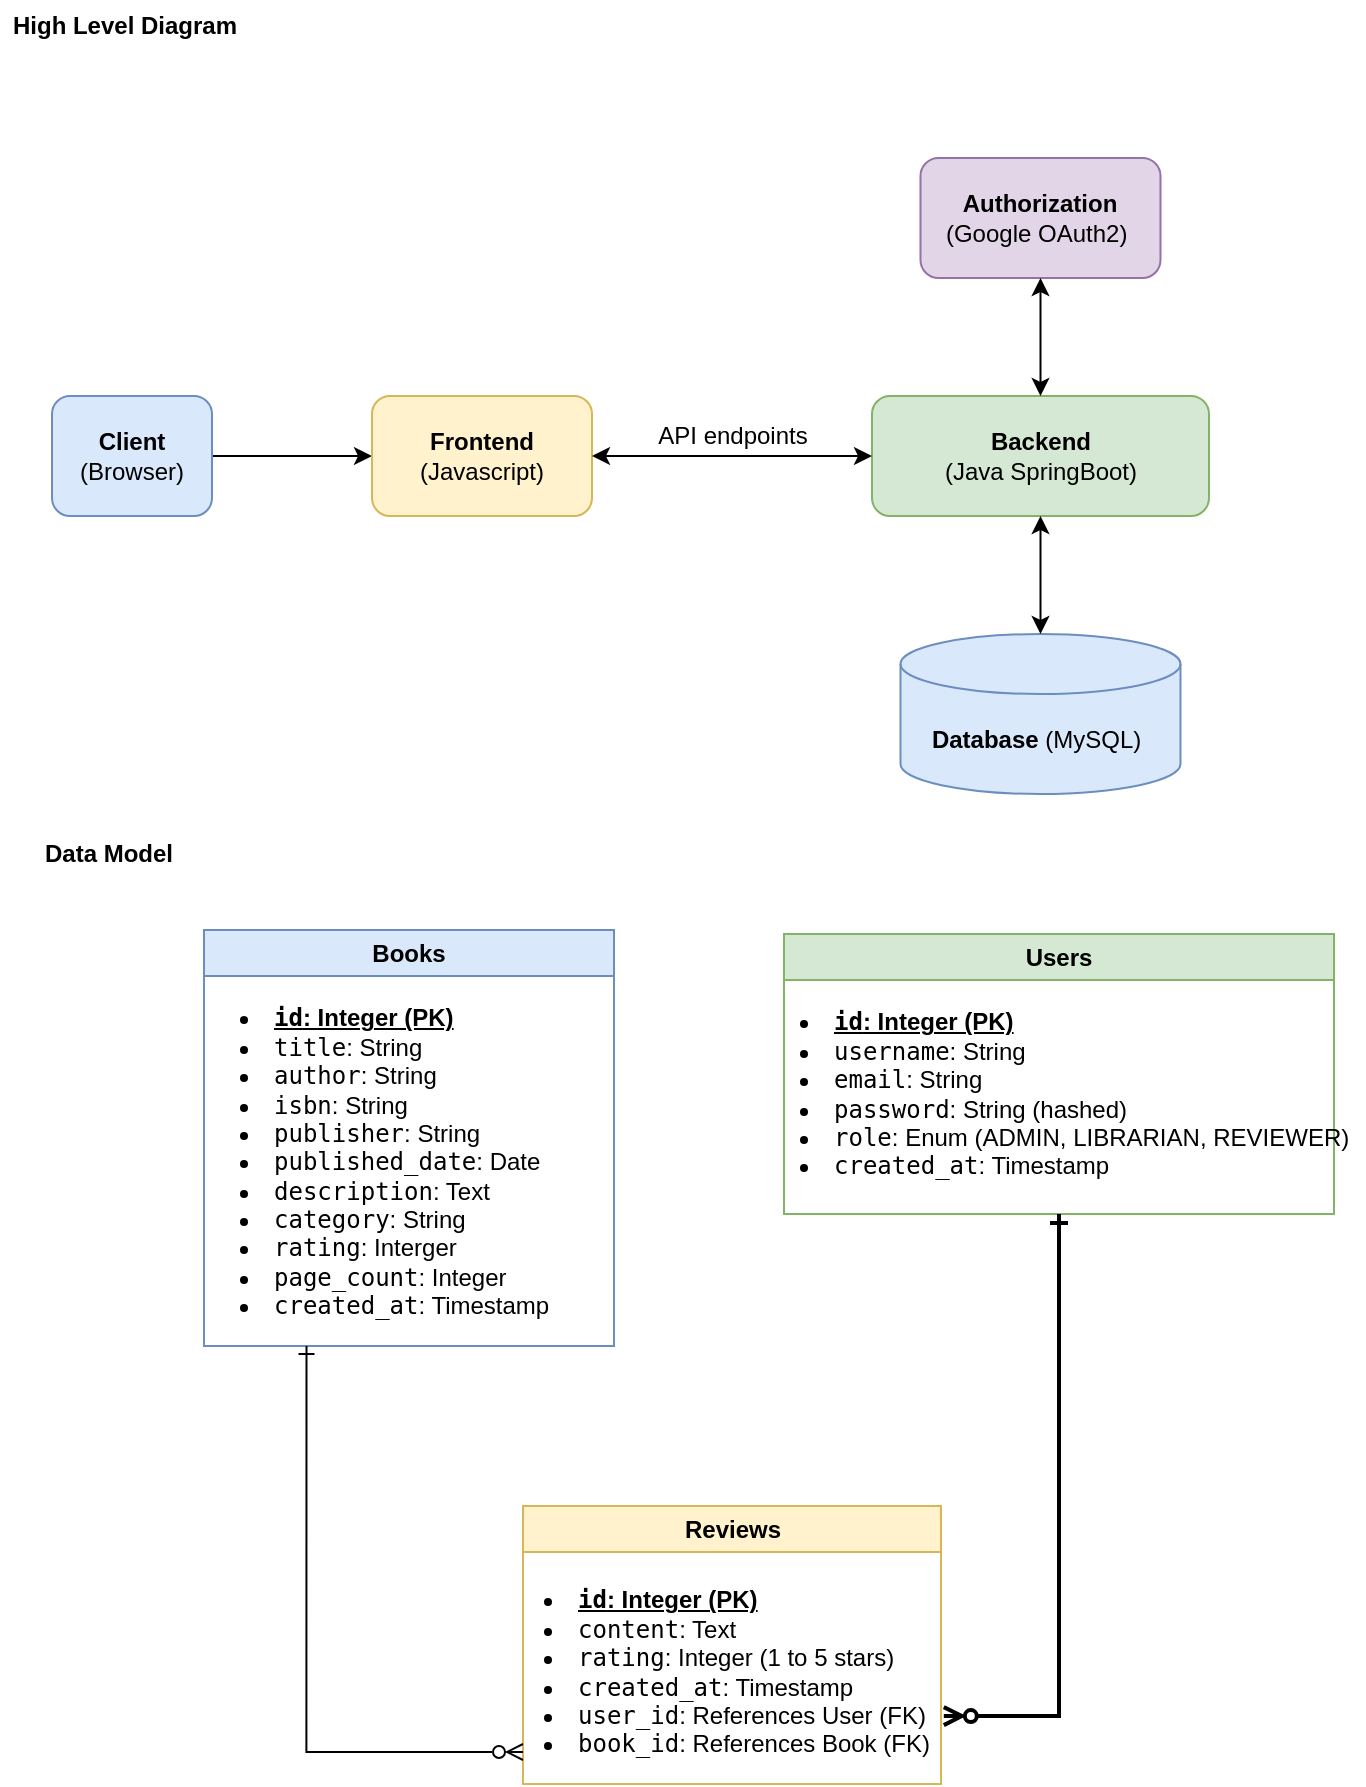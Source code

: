 <mxfile version="24.7.10">
  <diagram name="Trang-1" id="ISWLFxNix_QhMm1Ln9Wf">
    <mxGraphModel dx="1434" dy="738" grid="0" gridSize="10" guides="1" tooltips="1" connect="1" arrows="1" fold="1" page="1" pageScale="1" pageWidth="827" pageHeight="1169" math="0" shadow="0">
      <root>
        <mxCell id="0" />
        <mxCell id="1" parent="0" />
        <mxCell id="dvLhE6fg0ZCrLmOuBGpx-1" value="High Level Diagram" style="text;html=1;align=center;verticalAlign=middle;resizable=0;points=[];autosize=1;strokeColor=none;fillColor=none;fontStyle=1" parent="1" vertex="1">
          <mxGeometry x="64" y="102" width="123" height="26" as="geometry" />
        </mxCell>
        <mxCell id="rKEjl-j82sjy5_hP4zZS-8" value="" style="edgeStyle=orthogonalEdgeStyle;rounded=0;orthogonalLoop=1;jettySize=auto;html=1;" parent="1" source="rKEjl-j82sjy5_hP4zZS-1" target="rKEjl-j82sjy5_hP4zZS-7" edge="1">
          <mxGeometry relative="1" as="geometry" />
        </mxCell>
        <mxCell id="rKEjl-j82sjy5_hP4zZS-1" value="&lt;b&gt;Client &lt;/b&gt;(Browser)" style="rounded=1;whiteSpace=wrap;html=1;fillColor=#dae8fc;strokeColor=#6c8ebf;" parent="1" vertex="1">
          <mxGeometry x="90" y="300" width="80" height="60" as="geometry" />
        </mxCell>
        <mxCell id="rKEjl-j82sjy5_hP4zZS-7" value="&lt;b&gt;Frontend &lt;/b&gt;(Javascript)" style="whiteSpace=wrap;html=1;rounded=1;fillColor=#fff2cc;strokeColor=#d6b656;" parent="1" vertex="1">
          <mxGeometry x="250" y="300" width="110" height="60" as="geometry" />
        </mxCell>
        <mxCell id="rKEjl-j82sjy5_hP4zZS-13" value="&lt;b&gt;Backend&lt;br&gt;&lt;/b&gt;(Java SpringBoot)" style="whiteSpace=wrap;html=1;rounded=1;fillColor=#d5e8d4;strokeColor=#82b366;" parent="1" vertex="1">
          <mxGeometry x="500" y="300" width="168.5" height="60" as="geometry" />
        </mxCell>
        <mxCell id="rKEjl-j82sjy5_hP4zZS-15" value="&lt;div&gt;&lt;b&gt;&lt;span class=&quot;hljs-keyword&quot;&gt;Authorization&lt;/span&gt;&lt;br&gt;&lt;/b&gt;&lt;/div&gt;(Google OAuth2)&amp;nbsp;" style="whiteSpace=wrap;html=1;rounded=1;fillColor=#e1d5e7;strokeColor=#9673a6;" parent="1" vertex="1">
          <mxGeometry x="524.25" y="181" width="120" height="60" as="geometry" />
        </mxCell>
        <mxCell id="rKEjl-j82sjy5_hP4zZS-25" value="&lt;div&gt;&lt;br&gt;&lt;b&gt;Database&amp;nbsp;&lt;/b&gt;(MySQL)&amp;nbsp;&lt;div&gt;&lt;br&gt;&lt;/div&gt;&lt;/div&gt;" style="shape=cylinder3;whiteSpace=wrap;html=1;boundedLbl=1;backgroundOutline=1;size=15;fillColor=#dae8fc;strokeColor=#6c8ebf;" parent="1" vertex="1">
          <mxGeometry x="514.25" y="419" width="140" height="80" as="geometry" />
        </mxCell>
        <mxCell id="rKEjl-j82sjy5_hP4zZS-35" value="API endpoints" style="text;html=1;align=center;verticalAlign=middle;resizable=0;points=[];autosize=1;strokeColor=none;fillColor=none;" parent="1" vertex="1">
          <mxGeometry x="380" y="305" width="100" height="30" as="geometry" />
        </mxCell>
        <mxCell id="rKEjl-j82sjy5_hP4zZS-37" value="" style="endArrow=classic;startArrow=classic;html=1;rounded=0;entryX=0.5;entryY=1;entryDx=0;entryDy=0;exitX=0.5;exitY=0;exitDx=0;exitDy=0;" parent="1" source="rKEjl-j82sjy5_hP4zZS-13" target="rKEjl-j82sjy5_hP4zZS-15" edge="1">
          <mxGeometry width="50" height="50" relative="1" as="geometry">
            <mxPoint x="487.5" y="287.5" as="sourcePoint" />
            <mxPoint x="537.5" y="237.5" as="targetPoint" />
          </mxGeometry>
        </mxCell>
        <mxCell id="rKEjl-j82sjy5_hP4zZS-39" value="" style="endArrow=classic;startArrow=classic;html=1;rounded=0;exitX=1;exitY=0.5;exitDx=0;exitDy=0;" parent="1" source="rKEjl-j82sjy5_hP4zZS-7" target="rKEjl-j82sjy5_hP4zZS-13" edge="1">
          <mxGeometry width="50" height="50" relative="1" as="geometry">
            <mxPoint x="390" y="310" as="sourcePoint" />
            <mxPoint x="440" y="260" as="targetPoint" />
          </mxGeometry>
        </mxCell>
        <mxCell id="rKEjl-j82sjy5_hP4zZS-40" value="" style="endArrow=classic;startArrow=classic;html=1;rounded=0;exitX=0.5;exitY=0;exitDx=0;exitDy=0;exitPerimeter=0;entryX=0.5;entryY=1;entryDx=0;entryDy=0;" parent="1" source="rKEjl-j82sjy5_hP4zZS-25" target="rKEjl-j82sjy5_hP4zZS-13" edge="1">
          <mxGeometry width="50" height="50" relative="1" as="geometry">
            <mxPoint x="537.5" y="410" as="sourcePoint" />
            <mxPoint x="587.5" y="360" as="targetPoint" />
          </mxGeometry>
        </mxCell>
        <mxCell id="rKEjl-j82sjy5_hP4zZS-41" value="Data Model" style="text;html=1;align=center;verticalAlign=middle;resizable=0;points=[];autosize=1;strokeColor=none;fillColor=none;fontStyle=1" parent="1" vertex="1">
          <mxGeometry x="78" y="516" width="79" height="26" as="geometry" />
        </mxCell>
        <mxCell id="qbdxgkpknPRAaBmmYYdj-10" value="Books" style="swimlane;whiteSpace=wrap;html=1;fillColor=#dae8fc;strokeColor=#6c8ebf;startSize=23;" vertex="1" parent="1">
          <mxGeometry x="166" y="567" width="205" height="208" as="geometry" />
        </mxCell>
        <mxCell id="qbdxgkpknPRAaBmmYYdj-16" value="Users" style="swimlane;whiteSpace=wrap;html=1;fillColor=#d5e8d4;strokeColor=#82b366;" vertex="1" parent="1">
          <mxGeometry x="456" y="569" width="275" height="140" as="geometry" />
        </mxCell>
        <mxCell id="qbdxgkpknPRAaBmmYYdj-20" value="&lt;li&gt;&lt;b&gt;&lt;u&gt;&lt;code&gt;id&lt;/code&gt;: Integer (PK)&lt;/u&gt;&lt;/b&gt;&lt;/li&gt;&lt;li&gt;&lt;code&gt;username&lt;/code&gt;: String&lt;/li&gt;&lt;li&gt;&lt;code&gt;email&lt;/code&gt;: String&lt;/li&gt;&lt;li&gt;&lt;code&gt;password&lt;/code&gt;: String (hashed)&lt;/li&gt;&lt;li&gt;&lt;code&gt;role&lt;/code&gt;: Enum (ADMIN, LIBRARIAN, REVIEWER)&lt;/li&gt;&lt;li&gt;&lt;code&gt;created_at&lt;/code&gt;: Timestamp&lt;/li&gt;" style="text;html=1;align=left;verticalAlign=middle;resizable=0;points=[];autosize=1;strokeColor=none;fillColor=none;" vertex="1" parent="qbdxgkpknPRAaBmmYYdj-16">
          <mxGeometry x="6" y="28" width="284" height="104" as="geometry" />
        </mxCell>
        <mxCell id="qbdxgkpknPRAaBmmYYdj-17" value="Reviews" style="swimlane;whiteSpace=wrap;html=1;fillColor=#fff2cc;strokeColor=#d6b656;" vertex="1" parent="1">
          <mxGeometry x="325.5" y="855" width="209" height="139" as="geometry" />
        </mxCell>
        <mxCell id="qbdxgkpknPRAaBmmYYdj-22" value="&lt;li&gt;&lt;b&gt;&lt;u&gt;&lt;code&gt;id&lt;/code&gt;: Integer (PK)&lt;/u&gt;&lt;/b&gt;&lt;/li&gt;&lt;li&gt;&lt;code&gt;content&lt;/code&gt;: Text&lt;/li&gt;&lt;li&gt;&lt;code&gt;rating&lt;/code&gt;: Integer (1 to 5 stars)&lt;/li&gt;&lt;li&gt;&lt;code&gt;created_at&lt;/code&gt;: Timestamp&lt;/li&gt;&lt;li&gt;&lt;code style=&quot;background-color: initial;&quot;&gt;user_id&lt;/code&gt;&lt;span style=&quot;background-color: initial;&quot;&gt;: References User (FK)&lt;/span&gt;&lt;/li&gt;&lt;li&gt;&lt;code style=&quot;background-color: initial;&quot;&gt;book_id&lt;/code&gt;&lt;span style=&quot;background-color: initial;&quot;&gt;: References Book (FK)&lt;/span&gt;&lt;/li&gt;" style="text;html=1;align=left;verticalAlign=middle;resizable=0;points=[];autosize=1;strokeColor=none;fillColor=none;" vertex="1" parent="qbdxgkpknPRAaBmmYYdj-17">
          <mxGeometry x="8" y="31" width="202" height="104" as="geometry" />
        </mxCell>
        <mxCell id="qbdxgkpknPRAaBmmYYdj-24" value="" style="endArrow=ERone;startArrow=ERzeroToMany;html=1;rounded=0;exitX=1.002;exitY=0.712;exitDx=0;exitDy=0;exitPerimeter=0;startFill=0;endFill=0;entryX=0.5;entryY=1;entryDx=0;entryDy=0;edgeStyle=orthogonalEdgeStyle;strokeWidth=2;" edge="1" parent="1" source="qbdxgkpknPRAaBmmYYdj-22" target="qbdxgkpknPRAaBmmYYdj-16">
          <mxGeometry width="50" height="50" relative="1" as="geometry">
            <mxPoint x="387" y="905" as="sourcePoint" />
            <mxPoint x="585" y="746" as="targetPoint" />
          </mxGeometry>
        </mxCell>
        <mxCell id="qbdxgkpknPRAaBmmYYdj-30" style="edgeStyle=orthogonalEdgeStyle;rounded=0;orthogonalLoop=1;jettySize=auto;html=1;endArrow=ERzeroToMany;endFill=0;startArrow=ERone;startFill=0;exitX=0.25;exitY=1;exitDx=0;exitDy=0;" edge="1" parent="1" source="qbdxgkpknPRAaBmmYYdj-10">
          <mxGeometry relative="1" as="geometry">
            <mxPoint x="325.5" y="978" as="targetPoint" />
            <mxPoint x="217" y="790" as="sourcePoint" />
            <Array as="points">
              <mxPoint x="217" y="978" />
            </Array>
          </mxGeometry>
        </mxCell>
        <mxCell id="qbdxgkpknPRAaBmmYYdj-19" value="&lt;li&gt;&lt;u&gt;&lt;b&gt;&lt;code&gt;id&lt;/code&gt;: Integer (PK)&lt;/b&gt;&lt;/u&gt;&lt;/li&gt;&lt;li&gt;&lt;code style=&quot;background-color: initial;&quot;&gt;title&lt;/code&gt;&lt;span style=&quot;background-color: initial;&quot;&gt;: String&lt;/span&gt;&lt;/li&gt;&lt;li&gt;&lt;code&gt;author&lt;/code&gt;: String&lt;/li&gt;&lt;li&gt;&lt;code&gt;isbn&lt;/code&gt;: String&lt;/li&gt;&lt;li&gt;&lt;code&gt;publisher&lt;/code&gt;: String&lt;/li&gt;&lt;li&gt;&lt;code&gt;published_date&lt;/code&gt;: Date&lt;/li&gt;&lt;li&gt;&lt;code&gt;description&lt;/code&gt;: Text&lt;/li&gt;&lt;li&gt;&lt;code&gt;category&lt;/code&gt;: String&lt;/li&gt;&lt;li&gt;&lt;code&gt;rating&lt;/code&gt;: Interger&lt;/li&gt;&lt;li&gt;&lt;code&gt;page_count&lt;/code&gt;: Integer&lt;/li&gt;&lt;li&gt;&lt;code&gt;created_at&lt;/code&gt;: Timestamp&lt;/li&gt;" style="text;html=1;align=left;verticalAlign=middle;resizable=0;points=[];autosize=1;strokeColor=none;fillColor=none;" vertex="1" parent="1">
          <mxGeometry x="182" y="592" width="157" height="181" as="geometry" />
        </mxCell>
      </root>
    </mxGraphModel>
  </diagram>
</mxfile>
